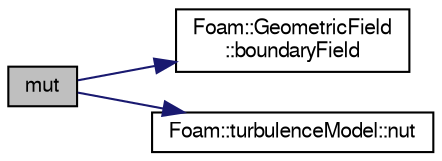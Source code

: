 digraph "mut"
{
  bgcolor="transparent";
  edge [fontname="FreeSans",fontsize="10",labelfontname="FreeSans",labelfontsize="10"];
  node [fontname="FreeSans",fontsize="10",shape=record];
  rankdir="LR";
  Node17 [label="mut",height=0.2,width=0.4,color="black", fillcolor="grey75", style="filled", fontcolor="black"];
  Node17 -> Node18 [color="midnightblue",fontsize="10",style="solid",fontname="FreeSans"];
  Node18 [label="Foam::GeometricField\l::boundaryField",height=0.2,width=0.4,color="black",URL="$a22434.html#a3c6c1a789b48ea0c5e8bff64f9c14f2d",tooltip="Return reference to GeometricBoundaryField. "];
  Node17 -> Node19 [color="midnightblue",fontsize="10",style="solid",fontname="FreeSans"];
  Node19 [label="Foam::turbulenceModel::nut",height=0.2,width=0.4,color="black",URL="$a31314.html#a172707e93d70ead6d609ebf6138e46d9",tooltip="Return the turbulence viscosity. "];
}
